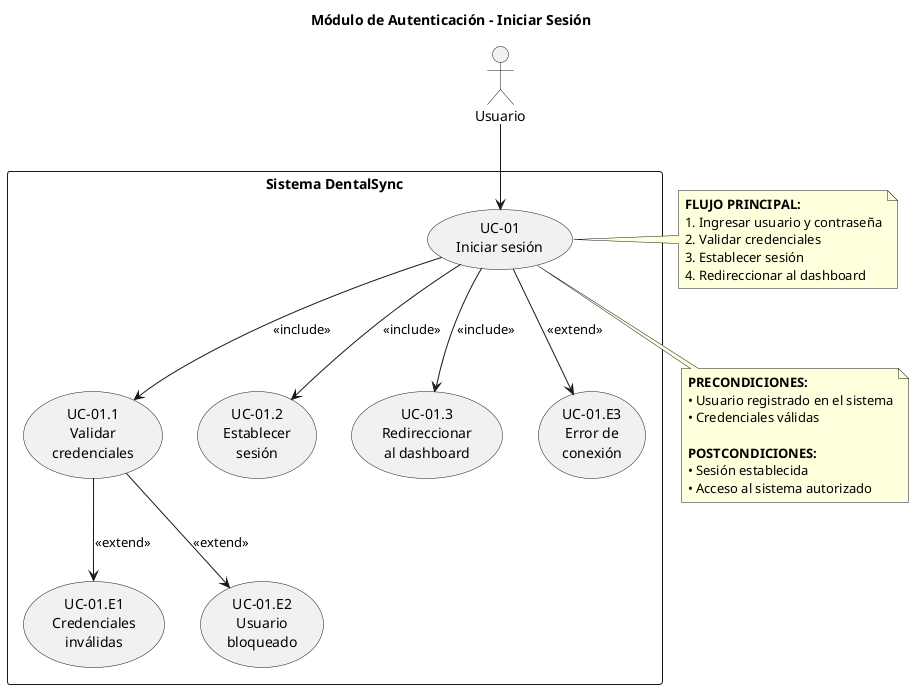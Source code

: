 @startuml UC-01-Autenticacion

title Módulo de Autenticación - Iniciar Sesión

actor Usuario

rectangle "Sistema DentalSync" {
  
  usecase "UC-01\nIniciar sesión" as UC01
  usecase "UC-01.1\nValidar\ncredenciales" as UC01_1
  usecase "UC-01.2\nEstablecer\nsesión" as UC01_2
  usecase "UC-01.3\nRedireccionar\nal dashboard" as UC01_3
  
  usecase "UC-01.E1\nCredenciales\ninválidas" as UC01_E1
  usecase "UC-01.E2\nUsuario\nbloqueado" as UC01_E2
  usecase "UC-01.E3\nError de\nconexión" as UC01_E3
}

Usuario --> UC01

UC01 --> UC01_1 : <<include>>
UC01 --> UC01_2 : <<include>>
UC01 --> UC01_3 : <<include>>

UC01_1 --> UC01_E1 : <<extend>>
UC01_1 --> UC01_E2 : <<extend>>
UC01 --> UC01_E3 : <<extend>>

note right of UC01 : **FLUJO PRINCIPAL:**\n1. Ingresar usuario y contraseña\n2. Validar credenciales\n3. Establecer sesión\n4. Redireccionar al dashboard

note bottom of UC01 : **PRECONDICIONES:**\n• Usuario registrado en el sistema\n• Credenciales válidas\n\n**POSTCONDICIONES:**\n• Sesión establecida\n• Acceso al sistema autorizado

@enduml

@startuml UC-02-Gestion-Citas

title Módulo de Gestión de Citas - Gestionar Citas Dentales

actor Dentista
actor Recepcionista

rectangle "Sistema DentalSync" {
  
  usecase "UC-02\nGestionar\ncitas" as UC02
  usecase "UC-02.1\nAgendar\nnueva cita" as UC02_1
  usecase "UC-02.2\nModificar\ncita existente" as UC02_2
  usecase "UC-02.3\nCancelar\ncita" as UC02_3
  usecase "UC-02.4\nBuscar\ncitas" as UC02_4
  usecase "UC-02.5\nVer calendario\nde citas" as UC02_5
  usecase "UC-02.6\nConfirmar\nasistencia" as UC02_6
  
  usecase "UC-07\nBuscar/Listar\npacientes" as UC07
  
  usecase "UC-02.E1\nConflicto de\nhorarios" as UC02_E1
  usecase "UC-02.E2\nPaciente no\nencontrado" as UC02_E2
  usecase "UC-02.E3\nCita ya\npasada" as UC02_E3
}

Dentista --> UC02
Recepcionista --> UC02

UC02 --> UC02_1 : <<include>>
UC02 --> UC02_2 : <<include>>
UC02 --> UC02_3 : <<include>>
UC02 --> UC02_4 : <<include>>
UC02 --> UC02_5 : <<include>>
UC02 --> UC02_6 : <<include>>

UC02_1 --> UC07 : <<include>>
UC02_2 --> UC07 : <<include>>

UC02_1 --> UC02_E1 : <<extend>>
UC02_1 --> UC02_E2 : <<extend>>
UC02_2 --> UC02_E3 : <<extend>>

note right of UC02 : **FLUJO PRINCIPAL:**\n1. Seleccionar acción de cita\n2. Buscar/seleccionar paciente\n3. Definir fecha y hora\n4. Confirmar disponibilidad\n5. Guardar cita

note bottom of UC02 : **PRECONDICIONES:**\n• Sesión iniciada\n• Paciente registrado (para agendar)\n\n**POSTCONDICIONES:**\n• Cita registrada en calendario\n• Notificación enviada

@enduml

@startuml UC-03-Gestion-Pacientes

title Módulo de Gestión de Pacientes - Administrar Información de Pacientes

actor Dentista
actor Recepcionista

rectangle "Sistema DentalSync" {
  
  usecase "UC-03\nGestionar\npacientes" as UC03
  usecase "UC-03.1\nRegistrar\nnuevo paciente" as UC03_1
  usecase "UC-03.2\nModificar datos\ndel paciente" as UC03_2
  usecase "UC-03.3\nEliminar\npaciente" as UC03_3
  usecase "UC-07\nBuscar/Listar\npacientes" as UC07
  usecase "UC-03.4\nVer perfil\ncompleto" as UC03_4
  usecase "UC-03.5\nExportar\ninformación" as UC03_5
  
  usecase "UC-03.E1\nDatos\nincompletos" as UC03_E1
  usecase "UC-03.E2\nPaciente\nya existe" as UC03_E2
  usecase "UC-03.E3\nPaciente con\ncitas activas" as UC03_E3
}

Dentista --> UC03
Recepcionista --> UC03

UC03 --> UC03_1 : <<include>>
UC03 --> UC03_2 : <<include>>
UC03 --> UC03_3 : <<include>>
UC03 --> UC07 : <<include>>
UC03 --> UC03_4 : <<include>>
UC03 --> UC03_5 : <<include>>

UC03_1 --> UC03_E1 : <<extend>>
UC03_1 --> UC03_E2 : <<extend>>
UC03_3 --> UC03_E3 : <<extend>>

note right of UC03 : **FLUJO PRINCIPAL:**\n1. Seleccionar acción\n2. Ingresar/modificar datos\n3. Validar información\n4. Guardar cambios\n5. Confirmar operación

note bottom of UC03 : **PRECONDICIONES:**\n• Sesión iniciada\n• Permisos de edición\n\n**POSTCONDICIONES:**\n• Información actualizada\n• Registro en bitácora\n• Datos disponibles

@enduml

@startuml UC-04-Gestion-Tratamientos

title Módulo de Gestión de Tratamientos - Administrar Tratamientos Dentales

actor Dentista

rectangle "Sistema DentalSync" {
  
  usecase "UC-04\nGestionar\ntratamientos" as UC04
  usecase "UC-04.1\nCrear plan\nde tratamiento" as UC04_1
  usecase "UC-04.2\nModificar\ntratamiento" as UC04_2
  usecase "UC-04.3\nFinalizar\ntratamiento" as UC04_3
  usecase "UC-04.4\nAsignar\ntratamiento\na paciente" as UC04_4
  usecase "UC-04.5\nCalcular\ncosto total" as UC04_5
  usecase "UC-04.6\nVer historial\nde tratamientos" as UC04_6
  
  usecase "UC-07\nBuscar/Listar\npacientes" as UC07
  
  usecase "UC-04.E1\nTratamiento\nincompleto" as UC04_E1
  usecase "UC-04.E2\nConflicto de\nprocedimientos" as UC04_E2
}

Dentista --> UC04

UC04 --> UC04_1 : <<include>>
UC04 --> UC04_2 : <<include>>
UC04 --> UC04_3 : <<include>>
UC04 --> UC04_4 : <<include>>
UC04 --> UC04_5 : <<include>>
UC04 --> UC04_6 : <<include>>

UC04_4 --> UC07 : <<include>>

UC04_1 --> UC04_E1 : <<extend>>
UC04_1 --> UC04_E2 : <<extend>>

note right of UC04 : **FLUJO PRINCIPAL:**\n1. Seleccionar paciente\n2. Evaluar condición dental\n3. Crear plan de tratamiento\n4. Definir procedimientos\n5. Calcular costos\n6. Guardar plan

note bottom of UC04 : **PRECONDICIONES:**\n• Sesión iniciada como dentista\n• Paciente evaluado\n• Diagnóstico realizado\n\n**POSTCONDICIONES:**\n• Plan de tratamiento creado\n• Costos calculados\n• Cronograma definido

@enduml

@startuml UC-05-Gestion-Pagos

title Módulo de Gestión de Pagos - Administrar Pagos y Facturación

actor Dentista
actor Recepcionista

rectangle "Sistema DentalSync" {
  
  usecase "UC-05\nGestionar\npagos" as UC05
  usecase "UC-05.1\nRegistrar\npago" as UC05_1
  usecase "UC-05.2\nGenerar\nfactura" as UC05_2
  usecase "UC-05.3\nConsultar\nestado de cuenta" as UC05_3
  usecase "UC-05.4\nRegistrar\nabono" as UC05_4
  usecase "UC-05.5\nGenerar\nreporte de pagos" as UC05_5
  usecase "UC-05.6\nEnviar\nrecordatorio\nde pago" as UC05_6
  
  usecase "UC-07\nBuscar/Listar\npacientes" as UC07
  
  usecase "UC-05.E1\nMonto\ninválido" as UC05_E1
  usecase "UC-05.E2\nError en\ngeneración\nde factura" as UC05_E2
}

Dentista --> UC05
Recepcionista --> UC05

UC05 --> UC05_1 : <<include>>
UC05 --> UC05_2 : <<include>>
UC05 --> UC05_3 : <<include>>
UC05 --> UC05_4 : <<include>>
UC05 --> UC05_5 : <<include>>
UC05 --> UC05_6 : <<include>>

UC05_1 --> UC07 : <<include>>
UC05_3 --> UC07 : <<include>>

UC05_1 --> UC05_E1 : <<extend>>
UC05_2 --> UC05_E2 : <<extend>>

note right of UC05 : **FLUJO PRINCIPAL:**\n1. Seleccionar paciente\n2. Verificar deuda pendiente\n3. Registrar monto de pago\n4. Seleccionar método de pago\n5. Generar comprobante\n6. Actualizar estado de cuenta

note bottom of UC05 : **PRECONDICIONES:**\n• Sesión iniciada\n• Paciente con deuda pendiente\n• Tratamiento realizado\n\n**POSTCONDICIONES:**\n• Pago registrado\n• Estado de cuenta actualizado\n• Comprobante generado

@enduml

@startuml UC-06-Gestion-Usuarios

title Módulo de Gestión de Usuarios - Administrar Usuarios del Sistema

actor Administrador

rectangle "Sistema DentalSync" {
  
  usecase "UC-06\nGestionar\nusuarios" as UC06
  usecase "UC-06.1\nCrear\nnuevo usuario" as UC06_1
  usecase "UC-06.2\nModificar\nusuario" as UC06_2
  usecase "UC-06.3\nEliminar\nusuario" as UC06_3
  usecase "UC-06.4\nAsignar\nroles y permisos" as UC06_4
  usecase "UC-06.5\nRestablcer\ncontraseña" as UC06_5
  usecase "UC-06.6\nBloquear/Desbloquear\nusuario" as UC06_6
  
  usecase "UC-06.E1\nUsuario\nya existe" as UC06_E1
  usecase "UC-06.E2\nRol\ninválido" as UC06_E2
  usecase "UC-06.E3\nUsuario con\nsesión activa" as UC06_E3
}

Administrador --> UC06

UC06 --> UC06_1 : <<include>>
UC06 --> UC06_2 : <<include>>
UC06 --> UC06_3 : <<include>>
UC06 --> UC06_4 : <<include>>
UC06 --> UC06_5 : <<include>>
UC06 --> UC06_6 : <<include>>

UC06_1 --> UC06_E1 : <<extend>>
UC06_4 --> UC06_E2 : <<extend>>
UC06_3 --> UC06_E3 : <<extend>>

note right of UC06 : **FLUJO PRINCIPAL:**\n1. Acceder a gestión de usuarios\n2. Seleccionar acción a realizar\n3. Ingresar datos del usuario\n4. Asignar roles y permisos\n5. Validar información\n6. Guardar cambios

note bottom of UC06 : **PRECONDICIONES:**\n• Sesión iniciada como administrador\n• Permisos de administración\n\n**POSTCONDICIONES:**\n• Usuario creado/modificado\n• Permisos asignados\n• Notificación enviada

@enduml

@startuml UC-07-Busqueda-Pacientes

title Módulo de Búsqueda - Buscar y Listar Pacientes

actor Dentista
actor Recepcionista

rectangle "Sistema DentalSync" {
  
  usecase "UC-07\nBuscar/Listar\npacientes" as UC07
  usecase "UC-07.1\nBuscar por\nnombre" as UC07_1
  usecase "UC-07.2\nBuscar por\nteléfono" as UC07_2
  usecase "UC-07.3\nBuscar por\nemail" as UC07_3
  usecase "UC-07.4\nFiltrar\npor criterios" as UC07_4
  usecase "UC-07.5\nMostrar\nlista completa" as UC07_5
  usecase "UC-07.6\nOrdenar\nresultados" as UC07_6
  
  usecase "UC-07.E1\nNo se encontraron\nresultados" as UC07_E1
  usecase "UC-07.E2\nCriterio de\nbúsqueda inválido" as UC07_E2
}

Dentista --> UC07
Recepcionista --> UC07

UC07 --> UC07_1 : <<include>>
UC07 --> UC07_2 : <<include>>
UC07 --> UC07_3 : <<include>>
UC07 --> UC07_4 : <<include>>
UC07 --> UC07_5 : <<include>>
UC07 --> UC07_6 : <<include>>

UC07_1 --> UC07_E1 : <<extend>>
UC07_2 --> UC07_E1 : <<extend>>
UC07_3 --> UC07_E1 : <<extend>>
UC07 --> UC07_E2 : <<extend>>

note right of UC07 : **FLUJO PRINCIPAL:**\n1. Ingresar criterio de búsqueda\n2. Ejecutar búsqueda\n3. Mostrar resultados\n4. Permitir filtrado adicional\n5. Seleccionar paciente

note bottom of UC07 : **PRECONDICIONES:**\n• Sesión iniciada\n• Existen pacientes registrados\n\n**POSTCONDICIONES:**\n• Resultados mostrados\n• Paciente seleccionado\n• Acceso a información

@enduml

@startuml UC-08-Comunicacion-WhatsApp

title Módulo de Comunicación WhatsApp - Enviar Mensajes y Recordatorios

actor Dentista
actor Recepcionista

rectangle "Sistema DentalSync" {
  
  usecase "UC-08\nComunicación\nWhatsApp" as UC08
  usecase "UC-08.1\nEnviar\nrecordatorio\nde cita" as UC08_1
  usecase "UC-08.2\nEnviar\nmensaje\npersonalizado" as UC08_2
  usecase "UC-08.3\nEnviar\nresultados\nde estudios" as UC08_3
  usecase "UC-08.4\nConfigurar\nplantillas\nde mensajes" as UC08_4
  usecase "UC-08.5\nVer historial\nde mensajes" as UC08_5
  
  usecase "UC-07\nBuscar/Listar\npacientes" as UC07
  
  usecase "UC-08.E1\nNúmero\ninválido" as UC08_E1
  usecase "UC-08.E2\nError de\nenvío" as UC08_E2
  usecase "UC-08.E3\nServicio\nno disponible" as UC08_E3
}

Dentista --> UC08
Recepcionista --> UC08

UC08 --> UC08_1 : <<include>>
UC08 --> UC08_2 : <<include>>
UC08 --> UC08_3 : <<include>>
UC08 --> UC08_4 : <<include>>
UC08 --> UC08_5 : <<include>>

UC08_1 --> UC07 : <<include>>
UC08_2 --> UC07 : <<include>>

UC08_1 --> UC08_E1 : <<extend>>
UC08_2 --> UC08_E2 : <<extend>>
UC08 --> UC08_E3 : <<extend>>

note right of UC08 : **FLUJO PRINCIPAL:**\n1. Seleccionar paciente\n2. Elegir tipo de mensaje\n3. Personalizar contenido\n4. Verificar número de teléfono\n5. Enviar mensaje\n6. Confirmar entrega

note bottom of UC08 : **PRECONDICIONES:**\n• Sesión iniciada\n• Paciente con número válido\n• Servicio WhatsApp activo\n\n**POSTCONDICIONES:**\n• Mensaje enviado\n• Registro en historial\n• Estado de entrega actualizado

@enduml

@startuml UC-09-Dashboard-Reportes

title Módulo Dashboard - Visualizar Información y Reportes

actor Dentista
actor Administrador

rectangle "Sistema DentalSync" {
  
  usecase "UC-09\nVer Dashboard\ny Reportes" as UC09
  usecase "UC-09.1\nVer estadísticas\ngenerales" as UC09_1
  usecase "UC-09.2\nVer citas\ndel día" as UC09_2
  usecase "UC-09.3\nVer actividad\nreciente" as UC09_3
  usecase "UC-09.4\nGenerar reporte\nde ingresos" as UC09_4
  usecase "UC-09.5\nGenerar reporte\nde pacientes" as UC09_5
  usecase "UC-09.6\nExportar\nreportes" as UC09_6
  
  usecase "UC-09.E1\nError al\ngenerar reporte" as UC09_E1
  usecase "UC-09.E2\nSin datos\npara mostrar" as UC09_E2
}

Dentista --> UC09
Administrador --> UC09

UC09 --> UC09_1 : <<include>>
UC09 --> UC09_2 : <<include>>
UC09 --> UC09_3 : <<include>>
UC09 --> UC09_4 : <<include>>
UC09 --> UC09_5 : <<include>>
UC09 --> UC09_6 : <<include>>

UC09_4 --> UC09_E1 : <<extend>>
UC09_5 --> UC09_E1 : <<extend>>
UC09 --> UC09_E2 : <<extend>>

note right of UC09 : **FLUJO PRINCIPAL:**\n1. Acceder al dashboard\n2. Seleccionar información a visualizar\n3. Aplicar filtros de fecha\n4. Generar visualización\n5. Exportar si es necesario

note bottom of UC09 : **PRECONDICIONES:**\n• Sesión iniciada\n• Datos disponibles en el sistema\n\n**POSTCONDICIONES:**\n• Información visualizada\n• Reportes generados\n• Datos exportados

@enduml

@startuml UC-10-Historial-Clinico

title Módulo de Historial Clínico - Registrar Entrada en Historial Clínico

actor Dentista

rectangle "Sistema DentalSync" {
  
  usecase "UC-10\nRegistrar entrada\nhistorial clínico" as UC10
  usecase "UC-07\nBuscar/Listar\npacientes" as UC07
  usecase "UC-10.1\nSeleccionar\npaciente" as UC10_1
  usecase "UC-10.2\nIngresar\ndiagnóstico" as UC10_2
  usecase "UC-10.3\nRegistrar\nsíntomas" as UC10_3
  usecase "UC-10.4\nDocumentar\ntratamiento" as UC10_4
  usecase "UC-10.5\nAdjuntar\nimágenes" as UC10_5
  usecase "UC-10.6\nVer historial\ncompleto" as UC10_6
  
  usecase "UC-10.E1\nPaciente no\nencontrado" as UC10_E1
  usecase "UC-10.E2\nDatos\nincompletos" as UC10_E2
  usecase "UC-10.E3\nError al\nadjuntar archivos" as UC10_E3
}

Dentista --> UC10

UC10 --> UC07 : <<include>>
UC10 --> UC10_1 : <<include>>
UC10 --> UC10_2 : <<include>>
UC10 --> UC10_3 : <<include>>
UC10 --> UC10_4 : <<include>>
UC10 --> UC10_5 : <<include>>
UC10 --> UC10_6 : <<include>>

UC10_1 --> UC10_E1 : <<extend>>
UC10_2 --> UC10_E2 : <<extend>>
UC10_5 --> UC10_E3 : <<extend>>

note right of UC10 : **FLUJO PRINCIPAL:**\n1. Buscar paciente\n2. Acceder a historial\n3. Crear nueva entrada\n4. Registrar diagnóstico\n5. Documentar síntomas\n6. Adjuntar imágenes\n7. Guardar información

note bottom of UC10 : **PRECONDICIONES:**\n• Sesión iniciada como dentista\n• Paciente existe\n• Cita realizada\n\n**POSTCONDICIONES:**\n• Entrada registrada\n• Historial actualizado\n• Documentos adjuntados

@enduml
